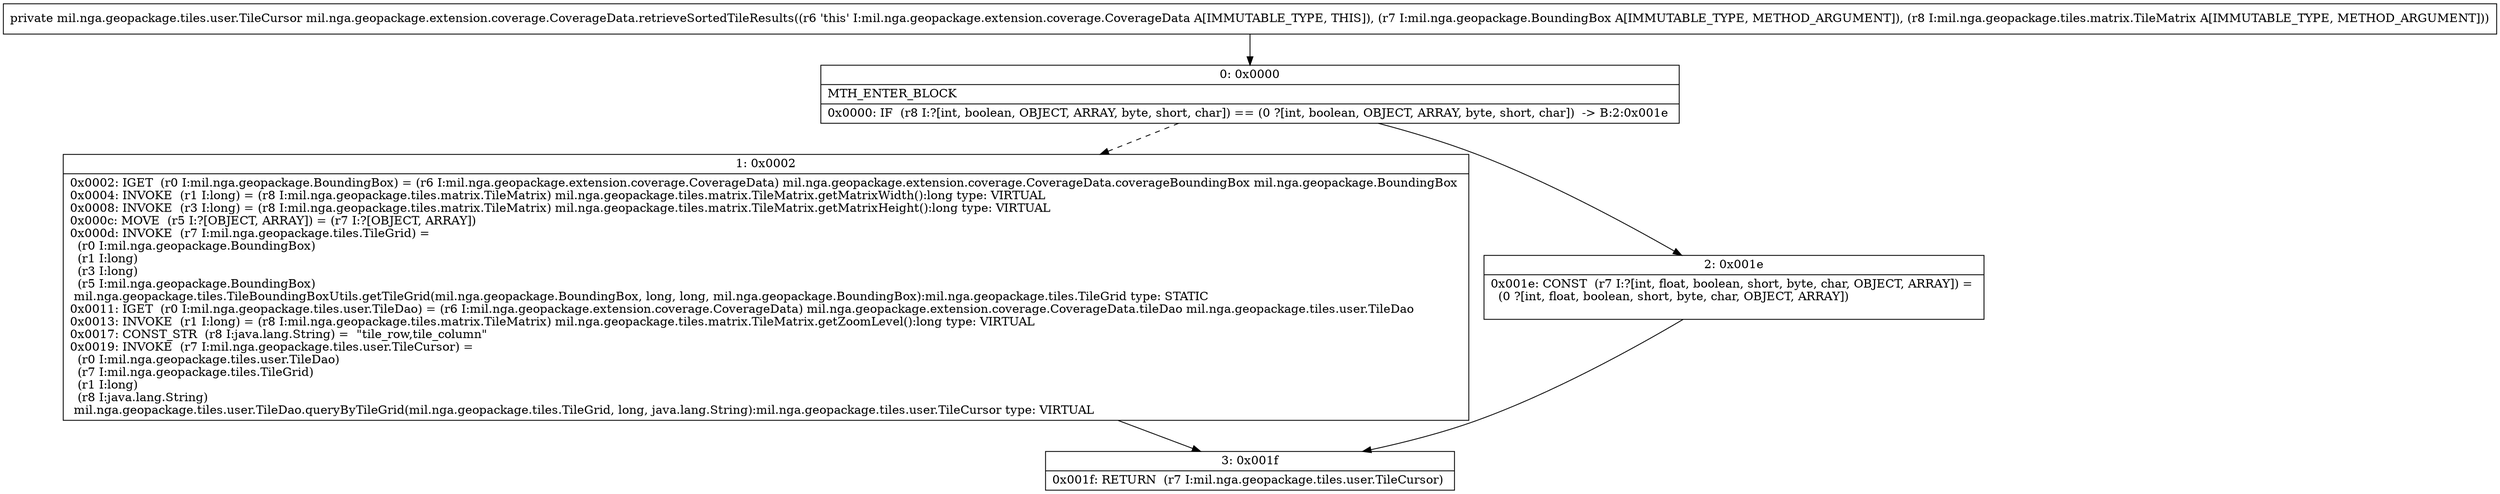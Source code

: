 digraph "CFG formil.nga.geopackage.extension.coverage.CoverageData.retrieveSortedTileResults(Lmil\/nga\/geopackage\/BoundingBox;Lmil\/nga\/geopackage\/tiles\/matrix\/TileMatrix;)Lmil\/nga\/geopackage\/tiles\/user\/TileCursor;" {
Node_0 [shape=record,label="{0\:\ 0x0000|MTH_ENTER_BLOCK\l|0x0000: IF  (r8 I:?[int, boolean, OBJECT, ARRAY, byte, short, char]) == (0 ?[int, boolean, OBJECT, ARRAY, byte, short, char])  \-\> B:2:0x001e \l}"];
Node_1 [shape=record,label="{1\:\ 0x0002|0x0002: IGET  (r0 I:mil.nga.geopackage.BoundingBox) = (r6 I:mil.nga.geopackage.extension.coverage.CoverageData) mil.nga.geopackage.extension.coverage.CoverageData.coverageBoundingBox mil.nga.geopackage.BoundingBox \l0x0004: INVOKE  (r1 I:long) = (r8 I:mil.nga.geopackage.tiles.matrix.TileMatrix) mil.nga.geopackage.tiles.matrix.TileMatrix.getMatrixWidth():long type: VIRTUAL \l0x0008: INVOKE  (r3 I:long) = (r8 I:mil.nga.geopackage.tiles.matrix.TileMatrix) mil.nga.geopackage.tiles.matrix.TileMatrix.getMatrixHeight():long type: VIRTUAL \l0x000c: MOVE  (r5 I:?[OBJECT, ARRAY]) = (r7 I:?[OBJECT, ARRAY]) \l0x000d: INVOKE  (r7 I:mil.nga.geopackage.tiles.TileGrid) = \l  (r0 I:mil.nga.geopackage.BoundingBox)\l  (r1 I:long)\l  (r3 I:long)\l  (r5 I:mil.nga.geopackage.BoundingBox)\l mil.nga.geopackage.tiles.TileBoundingBoxUtils.getTileGrid(mil.nga.geopackage.BoundingBox, long, long, mil.nga.geopackage.BoundingBox):mil.nga.geopackage.tiles.TileGrid type: STATIC \l0x0011: IGET  (r0 I:mil.nga.geopackage.tiles.user.TileDao) = (r6 I:mil.nga.geopackage.extension.coverage.CoverageData) mil.nga.geopackage.extension.coverage.CoverageData.tileDao mil.nga.geopackage.tiles.user.TileDao \l0x0013: INVOKE  (r1 I:long) = (r8 I:mil.nga.geopackage.tiles.matrix.TileMatrix) mil.nga.geopackage.tiles.matrix.TileMatrix.getZoomLevel():long type: VIRTUAL \l0x0017: CONST_STR  (r8 I:java.lang.String) =  \"tile_row,tile_column\" \l0x0019: INVOKE  (r7 I:mil.nga.geopackage.tiles.user.TileCursor) = \l  (r0 I:mil.nga.geopackage.tiles.user.TileDao)\l  (r7 I:mil.nga.geopackage.tiles.TileGrid)\l  (r1 I:long)\l  (r8 I:java.lang.String)\l mil.nga.geopackage.tiles.user.TileDao.queryByTileGrid(mil.nga.geopackage.tiles.TileGrid, long, java.lang.String):mil.nga.geopackage.tiles.user.TileCursor type: VIRTUAL \l}"];
Node_2 [shape=record,label="{2\:\ 0x001e|0x001e: CONST  (r7 I:?[int, float, boolean, short, byte, char, OBJECT, ARRAY]) = \l  (0 ?[int, float, boolean, short, byte, char, OBJECT, ARRAY])\l \l}"];
Node_3 [shape=record,label="{3\:\ 0x001f|0x001f: RETURN  (r7 I:mil.nga.geopackage.tiles.user.TileCursor) \l}"];
MethodNode[shape=record,label="{private mil.nga.geopackage.tiles.user.TileCursor mil.nga.geopackage.extension.coverage.CoverageData.retrieveSortedTileResults((r6 'this' I:mil.nga.geopackage.extension.coverage.CoverageData A[IMMUTABLE_TYPE, THIS]), (r7 I:mil.nga.geopackage.BoundingBox A[IMMUTABLE_TYPE, METHOD_ARGUMENT]), (r8 I:mil.nga.geopackage.tiles.matrix.TileMatrix A[IMMUTABLE_TYPE, METHOD_ARGUMENT])) }"];
MethodNode -> Node_0;
Node_0 -> Node_1[style=dashed];
Node_0 -> Node_2;
Node_1 -> Node_3;
Node_2 -> Node_3;
}

